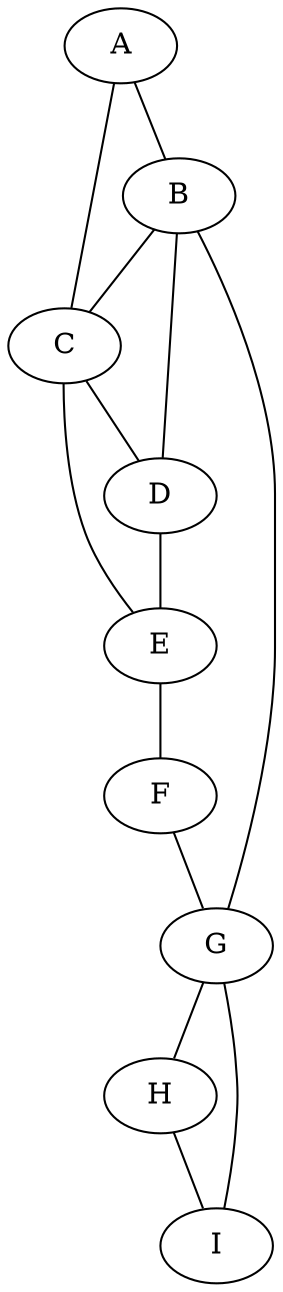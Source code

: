 graph G {
   A -- B;
   A -- C;
   B -- C;
   B -- D;
   B -- G;
   C -- D;
   C -- E;
   D -- E;
   E -- F;
   F -- G;
   G -- H;
   G -- I;
   H -- I;
}
